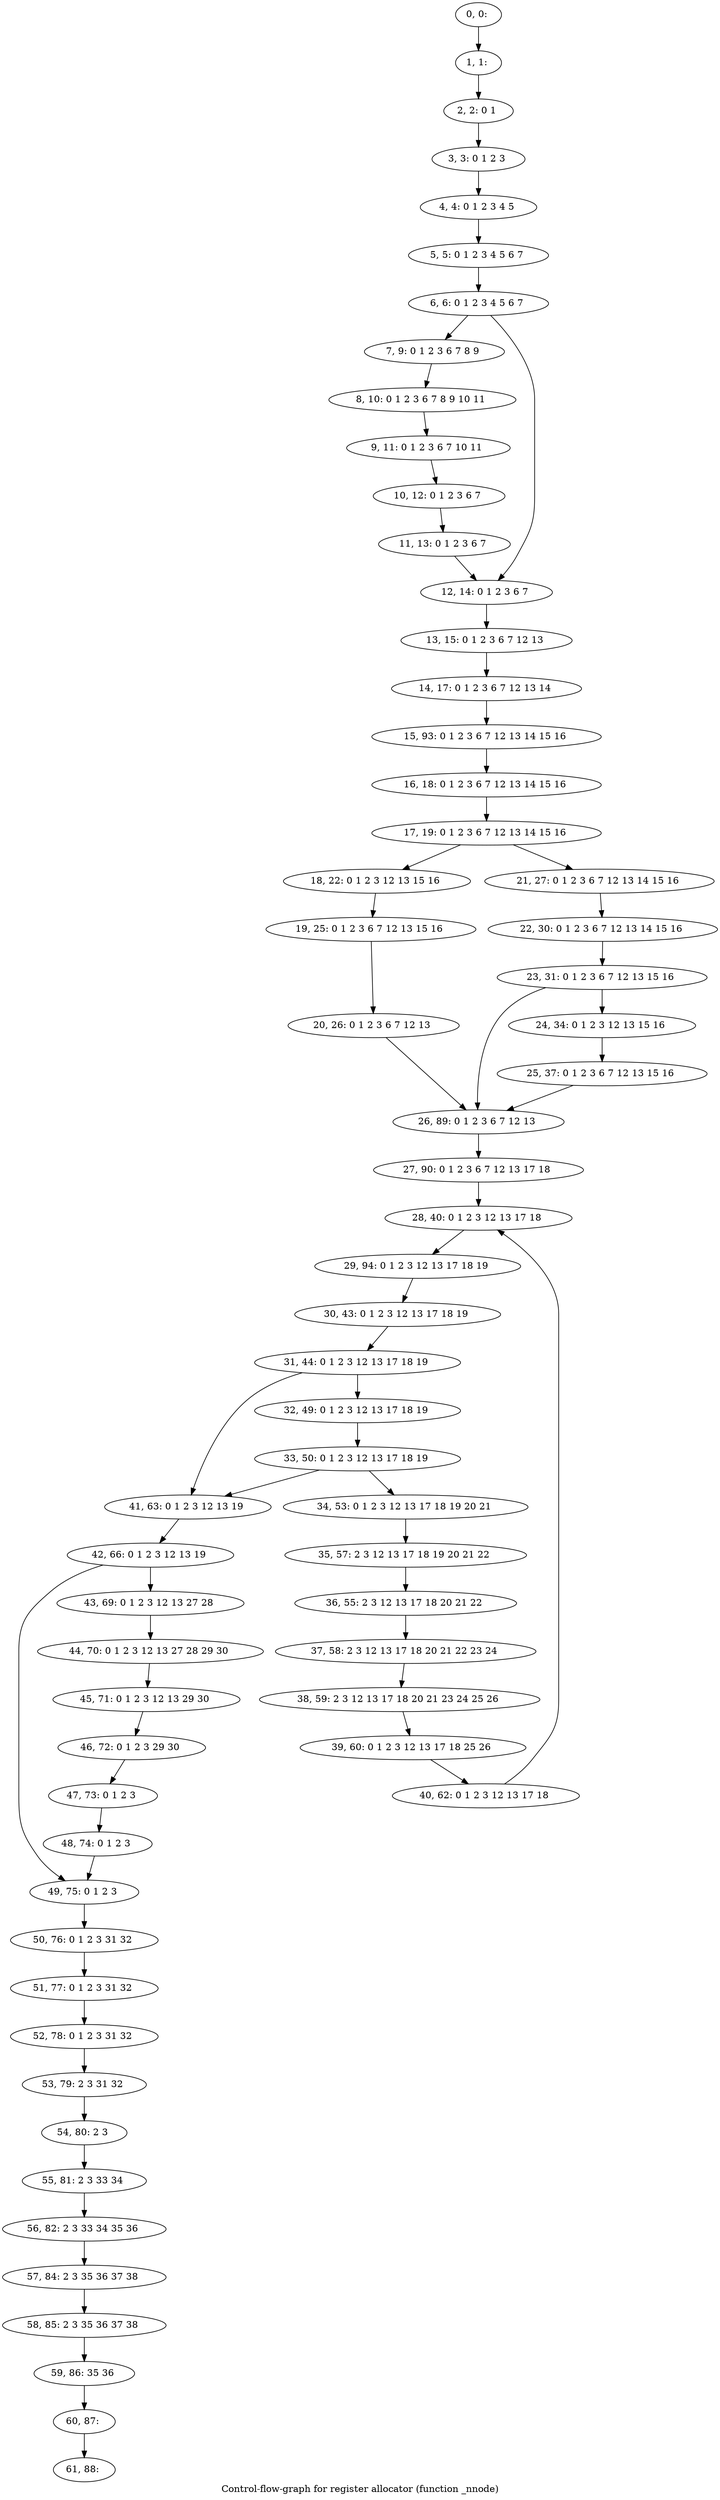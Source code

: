 digraph G {
graph [label="Control-flow-graph for register allocator (function _nnode)"]
0[label="0, 0: "];
1[label="1, 1: "];
2[label="2, 2: 0 1 "];
3[label="3, 3: 0 1 2 3 "];
4[label="4, 4: 0 1 2 3 4 5 "];
5[label="5, 5: 0 1 2 3 4 5 6 7 "];
6[label="6, 6: 0 1 2 3 4 5 6 7 "];
7[label="7, 9: 0 1 2 3 6 7 8 9 "];
8[label="8, 10: 0 1 2 3 6 7 8 9 10 11 "];
9[label="9, 11: 0 1 2 3 6 7 10 11 "];
10[label="10, 12: 0 1 2 3 6 7 "];
11[label="11, 13: 0 1 2 3 6 7 "];
12[label="12, 14: 0 1 2 3 6 7 "];
13[label="13, 15: 0 1 2 3 6 7 12 13 "];
14[label="14, 17: 0 1 2 3 6 7 12 13 14 "];
15[label="15, 93: 0 1 2 3 6 7 12 13 14 15 16 "];
16[label="16, 18: 0 1 2 3 6 7 12 13 14 15 16 "];
17[label="17, 19: 0 1 2 3 6 7 12 13 14 15 16 "];
18[label="18, 22: 0 1 2 3 12 13 15 16 "];
19[label="19, 25: 0 1 2 3 6 7 12 13 15 16 "];
20[label="20, 26: 0 1 2 3 6 7 12 13 "];
21[label="21, 27: 0 1 2 3 6 7 12 13 14 15 16 "];
22[label="22, 30: 0 1 2 3 6 7 12 13 14 15 16 "];
23[label="23, 31: 0 1 2 3 6 7 12 13 15 16 "];
24[label="24, 34: 0 1 2 3 12 13 15 16 "];
25[label="25, 37: 0 1 2 3 6 7 12 13 15 16 "];
26[label="26, 89: 0 1 2 3 6 7 12 13 "];
27[label="27, 90: 0 1 2 3 6 7 12 13 17 18 "];
28[label="28, 40: 0 1 2 3 12 13 17 18 "];
29[label="29, 94: 0 1 2 3 12 13 17 18 19 "];
30[label="30, 43: 0 1 2 3 12 13 17 18 19 "];
31[label="31, 44: 0 1 2 3 12 13 17 18 19 "];
32[label="32, 49: 0 1 2 3 12 13 17 18 19 "];
33[label="33, 50: 0 1 2 3 12 13 17 18 19 "];
34[label="34, 53: 0 1 2 3 12 13 17 18 19 20 21 "];
35[label="35, 57: 2 3 12 13 17 18 19 20 21 22 "];
36[label="36, 55: 2 3 12 13 17 18 20 21 22 "];
37[label="37, 58: 2 3 12 13 17 18 20 21 22 23 24 "];
38[label="38, 59: 2 3 12 13 17 18 20 21 23 24 25 26 "];
39[label="39, 60: 0 1 2 3 12 13 17 18 25 26 "];
40[label="40, 62: 0 1 2 3 12 13 17 18 "];
41[label="41, 63: 0 1 2 3 12 13 19 "];
42[label="42, 66: 0 1 2 3 12 13 19 "];
43[label="43, 69: 0 1 2 3 12 13 27 28 "];
44[label="44, 70: 0 1 2 3 12 13 27 28 29 30 "];
45[label="45, 71: 0 1 2 3 12 13 29 30 "];
46[label="46, 72: 0 1 2 3 29 30 "];
47[label="47, 73: 0 1 2 3 "];
48[label="48, 74: 0 1 2 3 "];
49[label="49, 75: 0 1 2 3 "];
50[label="50, 76: 0 1 2 3 31 32 "];
51[label="51, 77: 0 1 2 3 31 32 "];
52[label="52, 78: 0 1 2 3 31 32 "];
53[label="53, 79: 2 3 31 32 "];
54[label="54, 80: 2 3 "];
55[label="55, 81: 2 3 33 34 "];
56[label="56, 82: 2 3 33 34 35 36 "];
57[label="57, 84: 2 3 35 36 37 38 "];
58[label="58, 85: 2 3 35 36 37 38 "];
59[label="59, 86: 35 36 "];
60[label="60, 87: "];
61[label="61, 88: "];
0->1 ;
1->2 ;
2->3 ;
3->4 ;
4->5 ;
5->6 ;
6->7 ;
6->12 ;
7->8 ;
8->9 ;
9->10 ;
10->11 ;
11->12 ;
12->13 ;
13->14 ;
14->15 ;
15->16 ;
16->17 ;
17->18 ;
17->21 ;
18->19 ;
19->20 ;
20->26 ;
21->22 ;
22->23 ;
23->24 ;
23->26 ;
24->25 ;
25->26 ;
26->27 ;
27->28 ;
28->29 ;
29->30 ;
30->31 ;
31->32 ;
31->41 ;
32->33 ;
33->34 ;
33->41 ;
34->35 ;
35->36 ;
36->37 ;
37->38 ;
38->39 ;
39->40 ;
40->28 ;
41->42 ;
42->43 ;
42->49 ;
43->44 ;
44->45 ;
45->46 ;
46->47 ;
47->48 ;
48->49 ;
49->50 ;
50->51 ;
51->52 ;
52->53 ;
53->54 ;
54->55 ;
55->56 ;
56->57 ;
57->58 ;
58->59 ;
59->60 ;
60->61 ;
}
